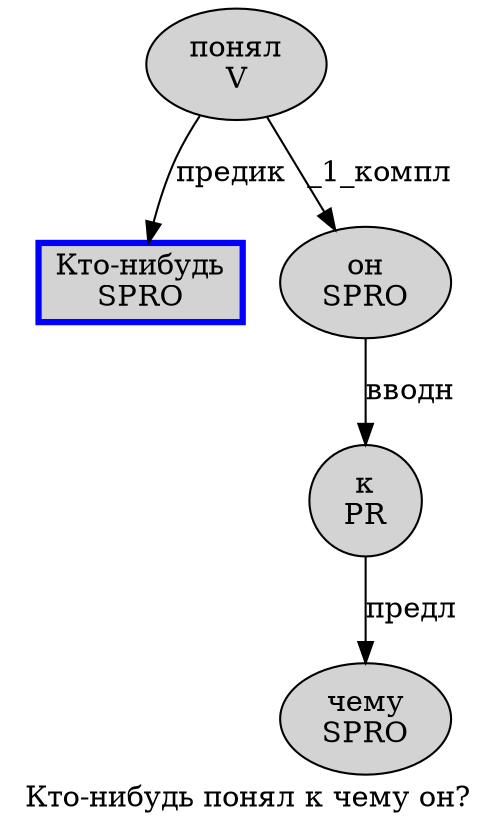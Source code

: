 digraph SENTENCE_2819 {
	graph [label="Кто-нибудь понял к чему он?"]
	node [style=filled]
		0 [label="Кто-нибудь
SPRO" color=blue fillcolor=lightgray penwidth=3 shape=box]
		1 [label="понял
V" color="" fillcolor=lightgray penwidth=1 shape=ellipse]
		2 [label="к
PR" color="" fillcolor=lightgray penwidth=1 shape=ellipse]
		3 [label="чему
SPRO" color="" fillcolor=lightgray penwidth=1 shape=ellipse]
		4 [label="он
SPRO" color="" fillcolor=lightgray penwidth=1 shape=ellipse]
			1 -> 0 [label="предик"]
			1 -> 4 [label="_1_компл"]
			4 -> 2 [label="вводн"]
			2 -> 3 [label="предл"]
}